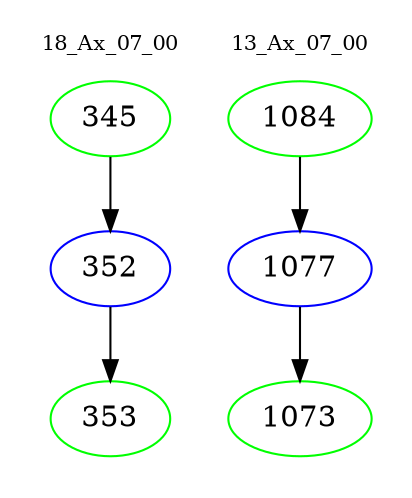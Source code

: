 digraph{
subgraph cluster_0 {
color = white
label = "18_Ax_07_00";
fontsize=10;
T0_345 [label="345", color="green"]
T0_345 -> T0_352 [color="black"]
T0_352 [label="352", color="blue"]
T0_352 -> T0_353 [color="black"]
T0_353 [label="353", color="green"]
}
subgraph cluster_1 {
color = white
label = "13_Ax_07_00";
fontsize=10;
T1_1084 [label="1084", color="green"]
T1_1084 -> T1_1077 [color="black"]
T1_1077 [label="1077", color="blue"]
T1_1077 -> T1_1073 [color="black"]
T1_1073 [label="1073", color="green"]
}
}
